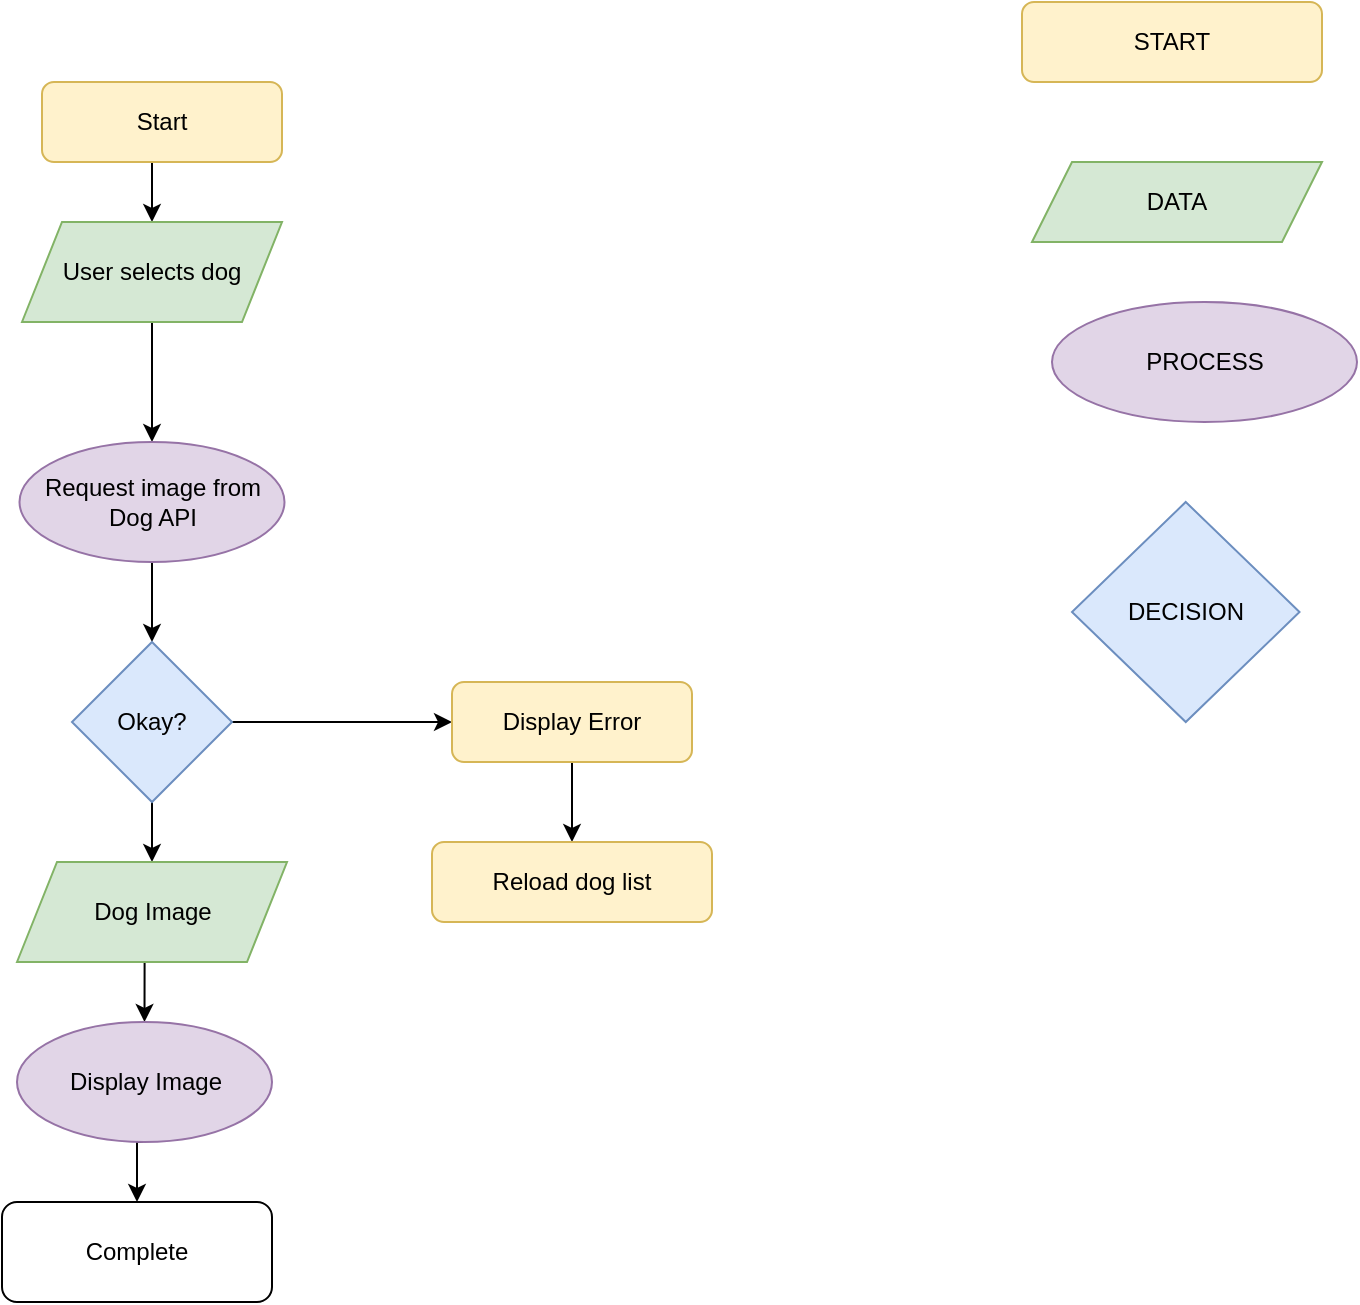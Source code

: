 <mxfile version="18.0.8" type="github">
  <diagram id="C5RBs43oDa-KdzZeNtuy" name="Page-1">
    <mxGraphModel dx="1038" dy="539" grid="1" gridSize="10" guides="1" tooltips="1" connect="1" arrows="1" fold="1" page="1" pageScale="1" pageWidth="827" pageHeight="1169" math="0" shadow="0">
      <root>
        <mxCell id="WIyWlLk6GJQsqaUBKTNV-0" />
        <mxCell id="WIyWlLk6GJQsqaUBKTNV-1" parent="WIyWlLk6GJQsqaUBKTNV-0" />
        <mxCell id="eZHEUKHzVhSKNnYSl3Gy-15" style="edgeStyle=orthogonalEdgeStyle;rounded=0;orthogonalLoop=1;jettySize=auto;html=1;exitX=0.5;exitY=1;exitDx=0;exitDy=0;entryX=0.5;entryY=0;entryDx=0;entryDy=0;" edge="1" parent="WIyWlLk6GJQsqaUBKTNV-1" source="WIyWlLk6GJQsqaUBKTNV-3" target="eZHEUKHzVhSKNnYSl3Gy-0">
          <mxGeometry relative="1" as="geometry" />
        </mxCell>
        <mxCell id="WIyWlLk6GJQsqaUBKTNV-3" value="Start" style="rounded=1;whiteSpace=wrap;html=1;fontSize=12;glass=0;strokeWidth=1;shadow=0;fillColor=#fff2cc;strokeColor=#d6b656;" parent="WIyWlLk6GJQsqaUBKTNV-1" vertex="1">
          <mxGeometry x="135" y="120" width="120" height="40" as="geometry" />
        </mxCell>
        <mxCell id="eZHEUKHzVhSKNnYSl3Gy-16" style="edgeStyle=orthogonalEdgeStyle;rounded=0;orthogonalLoop=1;jettySize=auto;html=1;exitX=0.5;exitY=1;exitDx=0;exitDy=0;" edge="1" parent="WIyWlLk6GJQsqaUBKTNV-1" source="eZHEUKHzVhSKNnYSl3Gy-0" target="eZHEUKHzVhSKNnYSl3Gy-2">
          <mxGeometry relative="1" as="geometry" />
        </mxCell>
        <mxCell id="eZHEUKHzVhSKNnYSl3Gy-0" value="User selects dog" style="shape=parallelogram;perimeter=parallelogramPerimeter;whiteSpace=wrap;html=1;fixedSize=1;fillColor=#d5e8d4;strokeColor=#82b366;" vertex="1" parent="WIyWlLk6GJQsqaUBKTNV-1">
          <mxGeometry x="125" y="190" width="130" height="50" as="geometry" />
        </mxCell>
        <mxCell id="eZHEUKHzVhSKNnYSl3Gy-17" style="edgeStyle=orthogonalEdgeStyle;rounded=0;orthogonalLoop=1;jettySize=auto;html=1;exitX=0.5;exitY=1;exitDx=0;exitDy=0;" edge="1" parent="WIyWlLk6GJQsqaUBKTNV-1" source="eZHEUKHzVhSKNnYSl3Gy-2" target="eZHEUKHzVhSKNnYSl3Gy-3">
          <mxGeometry relative="1" as="geometry" />
        </mxCell>
        <mxCell id="eZHEUKHzVhSKNnYSl3Gy-2" value="Request image from Dog API" style="ellipse;whiteSpace=wrap;html=1;fillColor=#e1d5e7;strokeColor=#9673a6;" vertex="1" parent="WIyWlLk6GJQsqaUBKTNV-1">
          <mxGeometry x="123.75" y="300" width="132.5" height="60" as="geometry" />
        </mxCell>
        <mxCell id="eZHEUKHzVhSKNnYSl3Gy-20" style="edgeStyle=orthogonalEdgeStyle;rounded=0;orthogonalLoop=1;jettySize=auto;html=1;exitX=0.5;exitY=1;exitDx=0;exitDy=0;" edge="1" parent="WIyWlLk6GJQsqaUBKTNV-1" source="eZHEUKHzVhSKNnYSl3Gy-3" target="eZHEUKHzVhSKNnYSl3Gy-6">
          <mxGeometry relative="1" as="geometry" />
        </mxCell>
        <mxCell id="eZHEUKHzVhSKNnYSl3Gy-26" style="edgeStyle=orthogonalEdgeStyle;rounded=0;orthogonalLoop=1;jettySize=auto;html=1;exitX=1;exitY=0.5;exitDx=0;exitDy=0;entryX=0;entryY=0.5;entryDx=0;entryDy=0;" edge="1" parent="WIyWlLk6GJQsqaUBKTNV-1" source="eZHEUKHzVhSKNnYSl3Gy-3" target="eZHEUKHzVhSKNnYSl3Gy-4">
          <mxGeometry relative="1" as="geometry" />
        </mxCell>
        <mxCell id="eZHEUKHzVhSKNnYSl3Gy-3" value="Okay?&lt;br&gt;" style="rhombus;whiteSpace=wrap;html=1;fillColor=#dae8fc;strokeColor=#6c8ebf;" vertex="1" parent="WIyWlLk6GJQsqaUBKTNV-1">
          <mxGeometry x="150" y="400" width="80" height="80" as="geometry" />
        </mxCell>
        <mxCell id="eZHEUKHzVhSKNnYSl3Gy-27" style="edgeStyle=orthogonalEdgeStyle;rounded=0;orthogonalLoop=1;jettySize=auto;html=1;exitX=0.5;exitY=1;exitDx=0;exitDy=0;entryX=0.5;entryY=0;entryDx=0;entryDy=0;" edge="1" parent="WIyWlLk6GJQsqaUBKTNV-1" source="eZHEUKHzVhSKNnYSl3Gy-4" target="eZHEUKHzVhSKNnYSl3Gy-5">
          <mxGeometry relative="1" as="geometry" />
        </mxCell>
        <mxCell id="eZHEUKHzVhSKNnYSl3Gy-4" value="Display Error" style="rounded=1;whiteSpace=wrap;html=1;fillColor=#fff2cc;strokeColor=#d6b656;" vertex="1" parent="WIyWlLk6GJQsqaUBKTNV-1">
          <mxGeometry x="340" y="420" width="120" height="40" as="geometry" />
        </mxCell>
        <mxCell id="eZHEUKHzVhSKNnYSl3Gy-5" value="Reload dog list" style="rounded=1;whiteSpace=wrap;html=1;fillColor=#fff2cc;strokeColor=#d6b656;" vertex="1" parent="WIyWlLk6GJQsqaUBKTNV-1">
          <mxGeometry x="330" y="500" width="140" height="40" as="geometry" />
        </mxCell>
        <mxCell id="eZHEUKHzVhSKNnYSl3Gy-24" style="edgeStyle=orthogonalEdgeStyle;rounded=0;orthogonalLoop=1;jettySize=auto;html=1;exitX=0.5;exitY=1;exitDx=0;exitDy=0;entryX=0.5;entryY=0;entryDx=0;entryDy=0;" edge="1" parent="WIyWlLk6GJQsqaUBKTNV-1" source="eZHEUKHzVhSKNnYSl3Gy-6" target="eZHEUKHzVhSKNnYSl3Gy-7">
          <mxGeometry relative="1" as="geometry" />
        </mxCell>
        <mxCell id="eZHEUKHzVhSKNnYSl3Gy-6" value="Dog Image" style="shape=parallelogram;perimeter=parallelogramPerimeter;whiteSpace=wrap;html=1;fixedSize=1;fillColor=#d5e8d4;strokeColor=#82b366;" vertex="1" parent="WIyWlLk6GJQsqaUBKTNV-1">
          <mxGeometry x="122.5" y="510" width="135" height="50" as="geometry" />
        </mxCell>
        <mxCell id="eZHEUKHzVhSKNnYSl3Gy-25" style="edgeStyle=orthogonalEdgeStyle;rounded=0;orthogonalLoop=1;jettySize=auto;html=1;exitX=0.5;exitY=1;exitDx=0;exitDy=0;entryX=0.5;entryY=0;entryDx=0;entryDy=0;" edge="1" parent="WIyWlLk6GJQsqaUBKTNV-1" source="eZHEUKHzVhSKNnYSl3Gy-7" target="eZHEUKHzVhSKNnYSl3Gy-9">
          <mxGeometry relative="1" as="geometry" />
        </mxCell>
        <mxCell id="eZHEUKHzVhSKNnYSl3Gy-7" value="Display Image" style="ellipse;whiteSpace=wrap;html=1;fillColor=#e1d5e7;strokeColor=#9673a6;" vertex="1" parent="WIyWlLk6GJQsqaUBKTNV-1">
          <mxGeometry x="122.5" y="590" width="127.5" height="60" as="geometry" />
        </mxCell>
        <mxCell id="eZHEUKHzVhSKNnYSl3Gy-9" value="Complete" style="rounded=1;whiteSpace=wrap;html=1;" vertex="1" parent="WIyWlLk6GJQsqaUBKTNV-1">
          <mxGeometry x="115" y="680" width="135" height="50" as="geometry" />
        </mxCell>
        <mxCell id="eZHEUKHzVhSKNnYSl3Gy-28" value="START" style="rounded=1;whiteSpace=wrap;html=1;fillColor=#fff2cc;strokeColor=#d6b656;" vertex="1" parent="WIyWlLk6GJQsqaUBKTNV-1">
          <mxGeometry x="625" y="80" width="150" height="40" as="geometry" />
        </mxCell>
        <mxCell id="eZHEUKHzVhSKNnYSl3Gy-29" value="DATA" style="shape=parallelogram;perimeter=parallelogramPerimeter;whiteSpace=wrap;html=1;fixedSize=1;fillColor=#d5e8d4;strokeColor=#82b366;" vertex="1" parent="WIyWlLk6GJQsqaUBKTNV-1">
          <mxGeometry x="630" y="160" width="145" height="40" as="geometry" />
        </mxCell>
        <mxCell id="eZHEUKHzVhSKNnYSl3Gy-30" value="PROCESS" style="ellipse;whiteSpace=wrap;html=1;fillColor=#e1d5e7;strokeColor=#9673a6;" vertex="1" parent="WIyWlLk6GJQsqaUBKTNV-1">
          <mxGeometry x="640" y="230" width="152.5" height="60" as="geometry" />
        </mxCell>
        <mxCell id="eZHEUKHzVhSKNnYSl3Gy-31" value="DECISION" style="rhombus;whiteSpace=wrap;html=1;fillColor=#dae8fc;strokeColor=#6c8ebf;" vertex="1" parent="WIyWlLk6GJQsqaUBKTNV-1">
          <mxGeometry x="650" y="330" width="113.75" height="110" as="geometry" />
        </mxCell>
      </root>
    </mxGraphModel>
  </diagram>
</mxfile>
